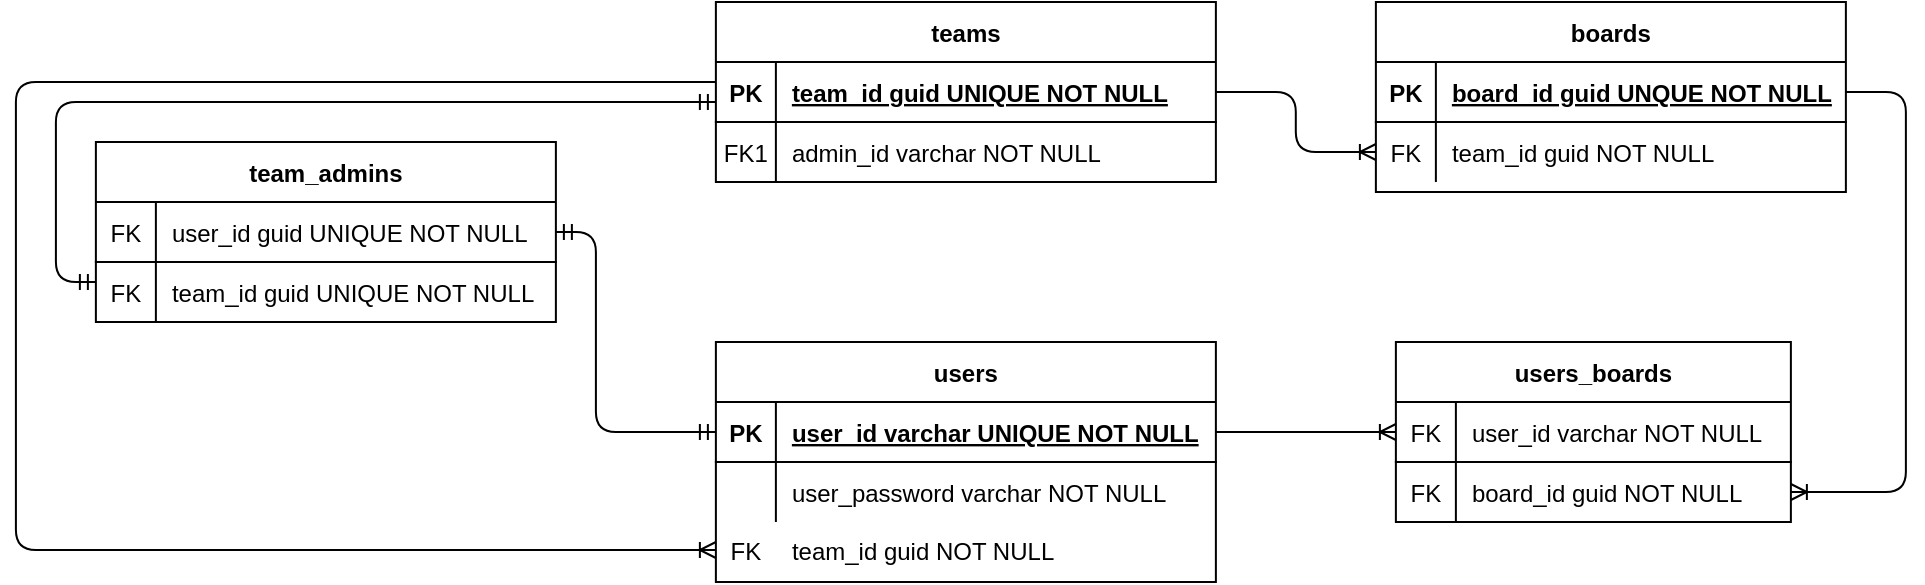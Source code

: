 <mxfile version="14.5.1" type="device"><diagram id="R2lEEEUBdFMjLlhIrx00" name="Page-1"><mxGraphModel dx="1647" dy="1173" grid="1" gridSize="10" guides="1" tooltips="1" connect="1" arrows="1" fold="1" page="1" pageScale="1" pageWidth="1169" pageHeight="827" math="0" shadow="0" extFonts="Permanent Marker^https://fonts.googleapis.com/css?family=Permanent+Marker"><root><mxCell id="0"/><mxCell id="1" parent="0"/><mxCell id="C-vyLk0tnHw3VtMMgP7b-13" value="teams" style="shape=table;startSize=30;container=1;collapsible=1;childLayout=tableLayout;fixedRows=1;rowLines=0;fontStyle=1;align=center;resizeLast=1;" parent="1" vertex="1"><mxGeometry x="461.94" y="268" width="250" height="90" as="geometry"/></mxCell><mxCell id="C-vyLk0tnHw3VtMMgP7b-14" value="" style="shape=partialRectangle;collapsible=0;dropTarget=0;pointerEvents=0;fillColor=none;points=[[0,0.5],[1,0.5]];portConstraint=eastwest;top=0;left=0;right=0;bottom=1;" parent="C-vyLk0tnHw3VtMMgP7b-13" vertex="1"><mxGeometry y="30" width="250" height="30" as="geometry"/></mxCell><mxCell id="C-vyLk0tnHw3VtMMgP7b-15" value="PK" style="shape=partialRectangle;overflow=hidden;connectable=0;fillColor=none;top=0;left=0;bottom=0;right=0;fontStyle=1;" parent="C-vyLk0tnHw3VtMMgP7b-14" vertex="1"><mxGeometry width="30" height="30" as="geometry"/></mxCell><mxCell id="C-vyLk0tnHw3VtMMgP7b-16" value="team_id guid UNIQUE NOT NULL" style="shape=partialRectangle;overflow=hidden;connectable=0;fillColor=none;top=0;left=0;bottom=0;right=0;align=left;spacingLeft=6;fontStyle=5;" parent="C-vyLk0tnHw3VtMMgP7b-14" vertex="1"><mxGeometry x="30" width="220" height="30" as="geometry"/></mxCell><mxCell id="C-vyLk0tnHw3VtMMgP7b-17" value="" style="shape=partialRectangle;collapsible=0;dropTarget=0;pointerEvents=0;fillColor=none;points=[[0,0.5],[1,0.5]];portConstraint=eastwest;top=0;left=0;right=0;bottom=0;" parent="C-vyLk0tnHw3VtMMgP7b-13" vertex="1"><mxGeometry y="60" width="250" height="30" as="geometry"/></mxCell><mxCell id="C-vyLk0tnHw3VtMMgP7b-18" value="FK1" style="shape=partialRectangle;overflow=hidden;connectable=0;fillColor=none;top=0;left=0;bottom=0;right=0;" parent="C-vyLk0tnHw3VtMMgP7b-17" vertex="1"><mxGeometry width="30" height="30" as="geometry"/></mxCell><mxCell id="C-vyLk0tnHw3VtMMgP7b-19" value="admin_id varchar NOT NULL" style="shape=partialRectangle;overflow=hidden;connectable=0;fillColor=none;top=0;left=0;bottom=0;right=0;align=left;spacingLeft=6;" parent="C-vyLk0tnHw3VtMMgP7b-17" vertex="1"><mxGeometry x="30" width="220" height="30" as="geometry"/></mxCell><mxCell id="C-vyLk0tnHw3VtMMgP7b-23" value="users" style="shape=table;startSize=30;container=1;collapsible=1;childLayout=tableLayout;fixedRows=1;rowLines=0;fontStyle=1;align=center;resizeLast=1;" parent="1" vertex="1"><mxGeometry x="461.94" y="438" width="250" height="120" as="geometry"/></mxCell><mxCell id="C-vyLk0tnHw3VtMMgP7b-24" value="" style="shape=partialRectangle;collapsible=0;dropTarget=0;pointerEvents=0;fillColor=none;points=[[0,0.5],[1,0.5]];portConstraint=eastwest;top=0;left=0;right=0;bottom=1;" parent="C-vyLk0tnHw3VtMMgP7b-23" vertex="1"><mxGeometry y="30" width="250" height="30" as="geometry"/></mxCell><mxCell id="C-vyLk0tnHw3VtMMgP7b-25" value="PK" style="shape=partialRectangle;overflow=hidden;connectable=0;fillColor=none;top=0;left=0;bottom=0;right=0;fontStyle=1;" parent="C-vyLk0tnHw3VtMMgP7b-24" vertex="1"><mxGeometry width="30" height="30" as="geometry"/></mxCell><mxCell id="C-vyLk0tnHw3VtMMgP7b-26" value="user_id varchar UNIQUE NOT NULL" style="shape=partialRectangle;overflow=hidden;connectable=0;fillColor=none;top=0;left=0;bottom=0;right=0;align=left;spacingLeft=6;fontStyle=5;" parent="C-vyLk0tnHw3VtMMgP7b-24" vertex="1"><mxGeometry x="30" width="220" height="30" as="geometry"/></mxCell><mxCell id="C-vyLk0tnHw3VtMMgP7b-27" value="" style="shape=partialRectangle;collapsible=0;dropTarget=0;pointerEvents=0;fillColor=none;points=[[0,0.5],[1,0.5]];portConstraint=eastwest;top=0;left=0;right=0;bottom=0;" parent="C-vyLk0tnHw3VtMMgP7b-23" vertex="1"><mxGeometry y="60" width="250" height="30" as="geometry"/></mxCell><mxCell id="C-vyLk0tnHw3VtMMgP7b-28" value="" style="shape=partialRectangle;overflow=hidden;connectable=0;fillColor=none;top=0;left=0;bottom=0;right=0;" parent="C-vyLk0tnHw3VtMMgP7b-27" vertex="1"><mxGeometry width="30" height="30" as="geometry"/></mxCell><mxCell id="C-vyLk0tnHw3VtMMgP7b-29" value="user_password varchar NOT NULL" style="shape=partialRectangle;overflow=hidden;connectable=0;fillColor=none;top=0;left=0;bottom=0;right=0;align=left;spacingLeft=6;" parent="C-vyLk0tnHw3VtMMgP7b-27" vertex="1"><mxGeometry x="30" width="220" height="30" as="geometry"/></mxCell><mxCell id="38hJVAJg7Ue8zF0BsjDL-2" value="" style="shape=partialRectangle;collapsible=0;dropTarget=0;pointerEvents=0;fillColor=none;points=[[0,0.5],[1,0.5]];portConstraint=eastwest;top=0;left=0;right=0;bottom=0;" vertex="1" parent="1"><mxGeometry x="461.94" y="527" width="250" height="30" as="geometry"/></mxCell><mxCell id="38hJVAJg7Ue8zF0BsjDL-3" value="FK" style="shape=partialRectangle;overflow=hidden;connectable=0;fillColor=none;top=0;left=0;bottom=0;right=0;" vertex="1" parent="38hJVAJg7Ue8zF0BsjDL-2"><mxGeometry width="30" height="30" as="geometry"/></mxCell><mxCell id="38hJVAJg7Ue8zF0BsjDL-4" value="team_id guid NOT NULL" style="shape=partialRectangle;overflow=hidden;connectable=0;fillColor=none;top=0;left=0;bottom=0;right=0;align=left;spacingLeft=6;" vertex="1" parent="38hJVAJg7Ue8zF0BsjDL-2"><mxGeometry x="30" width="220" height="30" as="geometry"/></mxCell><mxCell id="38hJVAJg7Ue8zF0BsjDL-10" value="boards" style="shape=table;startSize=30;container=1;collapsible=1;childLayout=tableLayout;fixedRows=1;rowLines=0;fontStyle=1;align=center;resizeLast=1;" vertex="1" parent="1"><mxGeometry x="791.94" y="268" width="235" height="95" as="geometry"><mxRectangle x="482" y="300" width="70" height="30" as="alternateBounds"/></mxGeometry></mxCell><mxCell id="38hJVAJg7Ue8zF0BsjDL-11" value="" style="shape=partialRectangle;collapsible=0;dropTarget=0;pointerEvents=0;fillColor=none;top=0;left=0;bottom=1;right=0;points=[[0,0.5],[1,0.5]];portConstraint=eastwest;" vertex="1" parent="38hJVAJg7Ue8zF0BsjDL-10"><mxGeometry y="30" width="235" height="30" as="geometry"/></mxCell><mxCell id="38hJVAJg7Ue8zF0BsjDL-12" value="PK" style="shape=partialRectangle;connectable=0;fillColor=none;top=0;left=0;bottom=0;right=0;fontStyle=1;overflow=hidden;" vertex="1" parent="38hJVAJg7Ue8zF0BsjDL-11"><mxGeometry width="30" height="30" as="geometry"/></mxCell><mxCell id="38hJVAJg7Ue8zF0BsjDL-13" value="board_id guid UNQUE NOT NULL" style="shape=partialRectangle;connectable=0;fillColor=none;top=0;left=0;bottom=0;right=0;align=left;spacingLeft=6;fontStyle=5;overflow=hidden;" vertex="1" parent="38hJVAJg7Ue8zF0BsjDL-11"><mxGeometry x="30" width="205" height="30" as="geometry"/></mxCell><mxCell id="38hJVAJg7Ue8zF0BsjDL-14" value="" style="shape=partialRectangle;collapsible=0;dropTarget=0;pointerEvents=0;fillColor=none;top=0;left=0;bottom=0;right=0;points=[[0,0.5],[1,0.5]];portConstraint=eastwest;" vertex="1" parent="38hJVAJg7Ue8zF0BsjDL-10"><mxGeometry y="60" width="235" height="30" as="geometry"/></mxCell><mxCell id="38hJVAJg7Ue8zF0BsjDL-15" value="FK" style="shape=partialRectangle;connectable=0;fillColor=none;top=0;left=0;bottom=0;right=0;editable=1;overflow=hidden;" vertex="1" parent="38hJVAJg7Ue8zF0BsjDL-14"><mxGeometry width="30" height="30" as="geometry"/></mxCell><mxCell id="38hJVAJg7Ue8zF0BsjDL-16" value="team_id guid NOT NULL" style="shape=partialRectangle;connectable=0;fillColor=none;top=0;left=0;bottom=0;right=0;align=left;spacingLeft=6;overflow=hidden;" vertex="1" parent="38hJVAJg7Ue8zF0BsjDL-14"><mxGeometry x="30" width="205" height="30" as="geometry"/></mxCell><mxCell id="38hJVAJg7Ue8zF0BsjDL-29" value="" style="edgeStyle=orthogonalEdgeStyle;fontSize=12;html=1;endArrow=ERoneToMany;exitX=1;exitY=0.5;exitDx=0;exitDy=0;entryX=0;entryY=0.5;entryDx=0;entryDy=0;" edge="1" parent="1" source="C-vyLk0tnHw3VtMMgP7b-14" target="38hJVAJg7Ue8zF0BsjDL-14"><mxGeometry width="100" height="100" relative="1" as="geometry"><mxPoint x="601.94" y="628" as="sourcePoint"/><mxPoint x="701.94" y="528" as="targetPoint"/></mxGeometry></mxCell><mxCell id="38hJVAJg7Ue8zF0BsjDL-30" value="users_boards" style="shape=table;startSize=30;container=1;collapsible=1;childLayout=tableLayout;fixedRows=1;rowLines=0;fontStyle=1;align=center;resizeLast=1;" vertex="1" parent="1"><mxGeometry x="801.94" y="438" width="197.5" height="90" as="geometry"/></mxCell><mxCell id="38hJVAJg7Ue8zF0BsjDL-31" value="" style="shape=partialRectangle;collapsible=0;dropTarget=0;pointerEvents=0;fillColor=none;top=0;left=0;bottom=1;right=0;points=[[0,0.5],[1,0.5]];portConstraint=eastwest;" vertex="1" parent="38hJVAJg7Ue8zF0BsjDL-30"><mxGeometry y="30" width="197.5" height="30" as="geometry"/></mxCell><mxCell id="38hJVAJg7Ue8zF0BsjDL-32" value="FK" style="shape=partialRectangle;connectable=0;fillColor=none;top=0;left=0;bottom=0;right=0;fontStyle=0;overflow=hidden;" vertex="1" parent="38hJVAJg7Ue8zF0BsjDL-31"><mxGeometry width="30" height="30" as="geometry"/></mxCell><mxCell id="38hJVAJg7Ue8zF0BsjDL-33" value="user_id varchar NOT NULL" style="shape=partialRectangle;connectable=0;fillColor=none;top=0;left=0;bottom=0;right=0;align=left;spacingLeft=6;fontStyle=0;overflow=hidden;" vertex="1" parent="38hJVAJg7Ue8zF0BsjDL-31"><mxGeometry x="30" width="167.5" height="30" as="geometry"/></mxCell><mxCell id="38hJVAJg7Ue8zF0BsjDL-34" value="" style="shape=partialRectangle;collapsible=0;dropTarget=0;pointerEvents=0;fillColor=none;top=0;left=0;bottom=0;right=0;points=[[0,0.5],[1,0.5]];portConstraint=eastwest;" vertex="1" parent="38hJVAJg7Ue8zF0BsjDL-30"><mxGeometry y="60" width="197.5" height="30" as="geometry"/></mxCell><mxCell id="38hJVAJg7Ue8zF0BsjDL-35" value="FK" style="shape=partialRectangle;connectable=0;fillColor=none;top=0;left=0;bottom=0;right=0;editable=1;overflow=hidden;" vertex="1" parent="38hJVAJg7Ue8zF0BsjDL-34"><mxGeometry width="30" height="30" as="geometry"/></mxCell><mxCell id="38hJVAJg7Ue8zF0BsjDL-36" value="board_id guid NOT NULL" style="shape=partialRectangle;connectable=0;fillColor=none;top=0;left=0;bottom=0;right=0;align=left;spacingLeft=6;overflow=hidden;" vertex="1" parent="38hJVAJg7Ue8zF0BsjDL-34"><mxGeometry x="30" width="167.5" height="30" as="geometry"/></mxCell><mxCell id="38hJVAJg7Ue8zF0BsjDL-48" value="" style="edgeStyle=entityRelationEdgeStyle;fontSize=12;html=1;endArrow=ERoneToMany;" edge="1" parent="1" source="38hJVAJg7Ue8zF0BsjDL-11" target="38hJVAJg7Ue8zF0BsjDL-34"><mxGeometry width="100" height="100" relative="1" as="geometry"><mxPoint x="671.94" y="588" as="sourcePoint"/><mxPoint x="771.94" y="488" as="targetPoint"/></mxGeometry></mxCell><mxCell id="38hJVAJg7Ue8zF0BsjDL-50" value="" style="edgeStyle=orthogonalEdgeStyle;fontSize=12;html=1;endArrow=ERoneToMany;" edge="1" parent="1" source="C-vyLk0tnHw3VtMMgP7b-24" target="38hJVAJg7Ue8zF0BsjDL-31"><mxGeometry width="100" height="100" relative="1" as="geometry"><mxPoint x="731.94" y="498" as="sourcePoint"/><mxPoint x="831.94" y="398" as="targetPoint"/></mxGeometry></mxCell><mxCell id="38hJVAJg7Ue8zF0BsjDL-61" value="" style="edgeStyle=orthogonalEdgeStyle;fontSize=12;html=1;endArrow=ERoneToMany;entryX=0;entryY=0.5;entryDx=0;entryDy=0;" edge="1" parent="1" source="C-vyLk0tnHw3VtMMgP7b-14" target="38hJVAJg7Ue8zF0BsjDL-2"><mxGeometry width="100" height="100" relative="1" as="geometry"><mxPoint x="341.94" y="478" as="sourcePoint"/><mxPoint x="441.94" y="378" as="targetPoint"/><Array as="points"><mxPoint x="111.94" y="308"/><mxPoint x="111.94" y="542"/></Array></mxGeometry></mxCell><mxCell id="38hJVAJg7Ue8zF0BsjDL-63" value="team_admins" style="shape=table;startSize=30;container=1;collapsible=1;childLayout=tableLayout;fixedRows=1;rowLines=0;fontStyle=1;align=center;resizeLast=1;" vertex="1" parent="1"><mxGeometry x="151.94" y="338" width="230" height="90" as="geometry"/></mxCell><mxCell id="38hJVAJg7Ue8zF0BsjDL-64" value="" style="shape=partialRectangle;collapsible=0;dropTarget=0;pointerEvents=0;fillColor=none;top=0;left=0;bottom=1;right=0;points=[[0,0.5],[1,0.5]];portConstraint=eastwest;" vertex="1" parent="38hJVAJg7Ue8zF0BsjDL-63"><mxGeometry y="30" width="230" height="30" as="geometry"/></mxCell><mxCell id="38hJVAJg7Ue8zF0BsjDL-65" value="FK" style="shape=partialRectangle;connectable=0;fillColor=none;top=0;left=0;bottom=0;right=0;fontStyle=0;overflow=hidden;" vertex="1" parent="38hJVAJg7Ue8zF0BsjDL-64"><mxGeometry width="30" height="30" as="geometry"/></mxCell><mxCell id="38hJVAJg7Ue8zF0BsjDL-66" value="user_id guid UNIQUE NOT NULL" style="shape=partialRectangle;connectable=0;fillColor=none;top=0;left=0;bottom=0;right=0;align=left;spacingLeft=6;fontStyle=0;overflow=hidden;" vertex="1" parent="38hJVAJg7Ue8zF0BsjDL-64"><mxGeometry x="30" width="200" height="30" as="geometry"/></mxCell><mxCell id="38hJVAJg7Ue8zF0BsjDL-67" value="" style="shape=partialRectangle;collapsible=0;dropTarget=0;pointerEvents=0;fillColor=none;top=0;left=0;bottom=0;right=0;points=[[0,0.5],[1,0.5]];portConstraint=eastwest;" vertex="1" parent="38hJVAJg7Ue8zF0BsjDL-63"><mxGeometry y="60" width="230" height="30" as="geometry"/></mxCell><mxCell id="38hJVAJg7Ue8zF0BsjDL-68" value="FK" style="shape=partialRectangle;connectable=0;fillColor=none;top=0;left=0;bottom=0;right=0;editable=1;overflow=hidden;" vertex="1" parent="38hJVAJg7Ue8zF0BsjDL-67"><mxGeometry width="30" height="30" as="geometry"/></mxCell><mxCell id="38hJVAJg7Ue8zF0BsjDL-69" value="team_id guid UNIQUE NOT NULL" style="shape=partialRectangle;connectable=0;fillColor=none;top=0;left=0;bottom=0;right=0;align=left;spacingLeft=6;overflow=hidden;" vertex="1" parent="38hJVAJg7Ue8zF0BsjDL-67"><mxGeometry x="30" width="200" height="30" as="geometry"/></mxCell><mxCell id="38hJVAJg7Ue8zF0BsjDL-78" value="" style="edgeStyle=orthogonalEdgeStyle;fontSize=12;html=1;endArrow=ERmandOne;startArrow=ERmandOne;" edge="1" parent="1" source="38hJVAJg7Ue8zF0BsjDL-67" target="C-vyLk0tnHw3VtMMgP7b-14"><mxGeometry width="100" height="100" relative="1" as="geometry"><mxPoint x="421.94" y="408" as="sourcePoint"/><mxPoint x="521.94" y="308" as="targetPoint"/><Array as="points"><mxPoint x="131.94" y="408"/><mxPoint x="131.94" y="318"/></Array></mxGeometry></mxCell><mxCell id="38hJVAJg7Ue8zF0BsjDL-79" value="" style="edgeStyle=orthogonalEdgeStyle;fontSize=12;html=1;endArrow=ERmandOne;startArrow=ERmandOne;entryX=1;entryY=0.5;entryDx=0;entryDy=0;exitX=0;exitY=0.5;exitDx=0;exitDy=0;" edge="1" parent="1" source="C-vyLk0tnHw3VtMMgP7b-24" target="38hJVAJg7Ue8zF0BsjDL-64"><mxGeometry width="100" height="100" relative="1" as="geometry"><mxPoint x="431.94" y="488" as="sourcePoint"/><mxPoint x="421.94" y="452" as="targetPoint"/><Array as="points"><mxPoint x="401.94" y="483"/><mxPoint x="401.94" y="383"/></Array></mxGeometry></mxCell></root></mxGraphModel></diagram></mxfile>